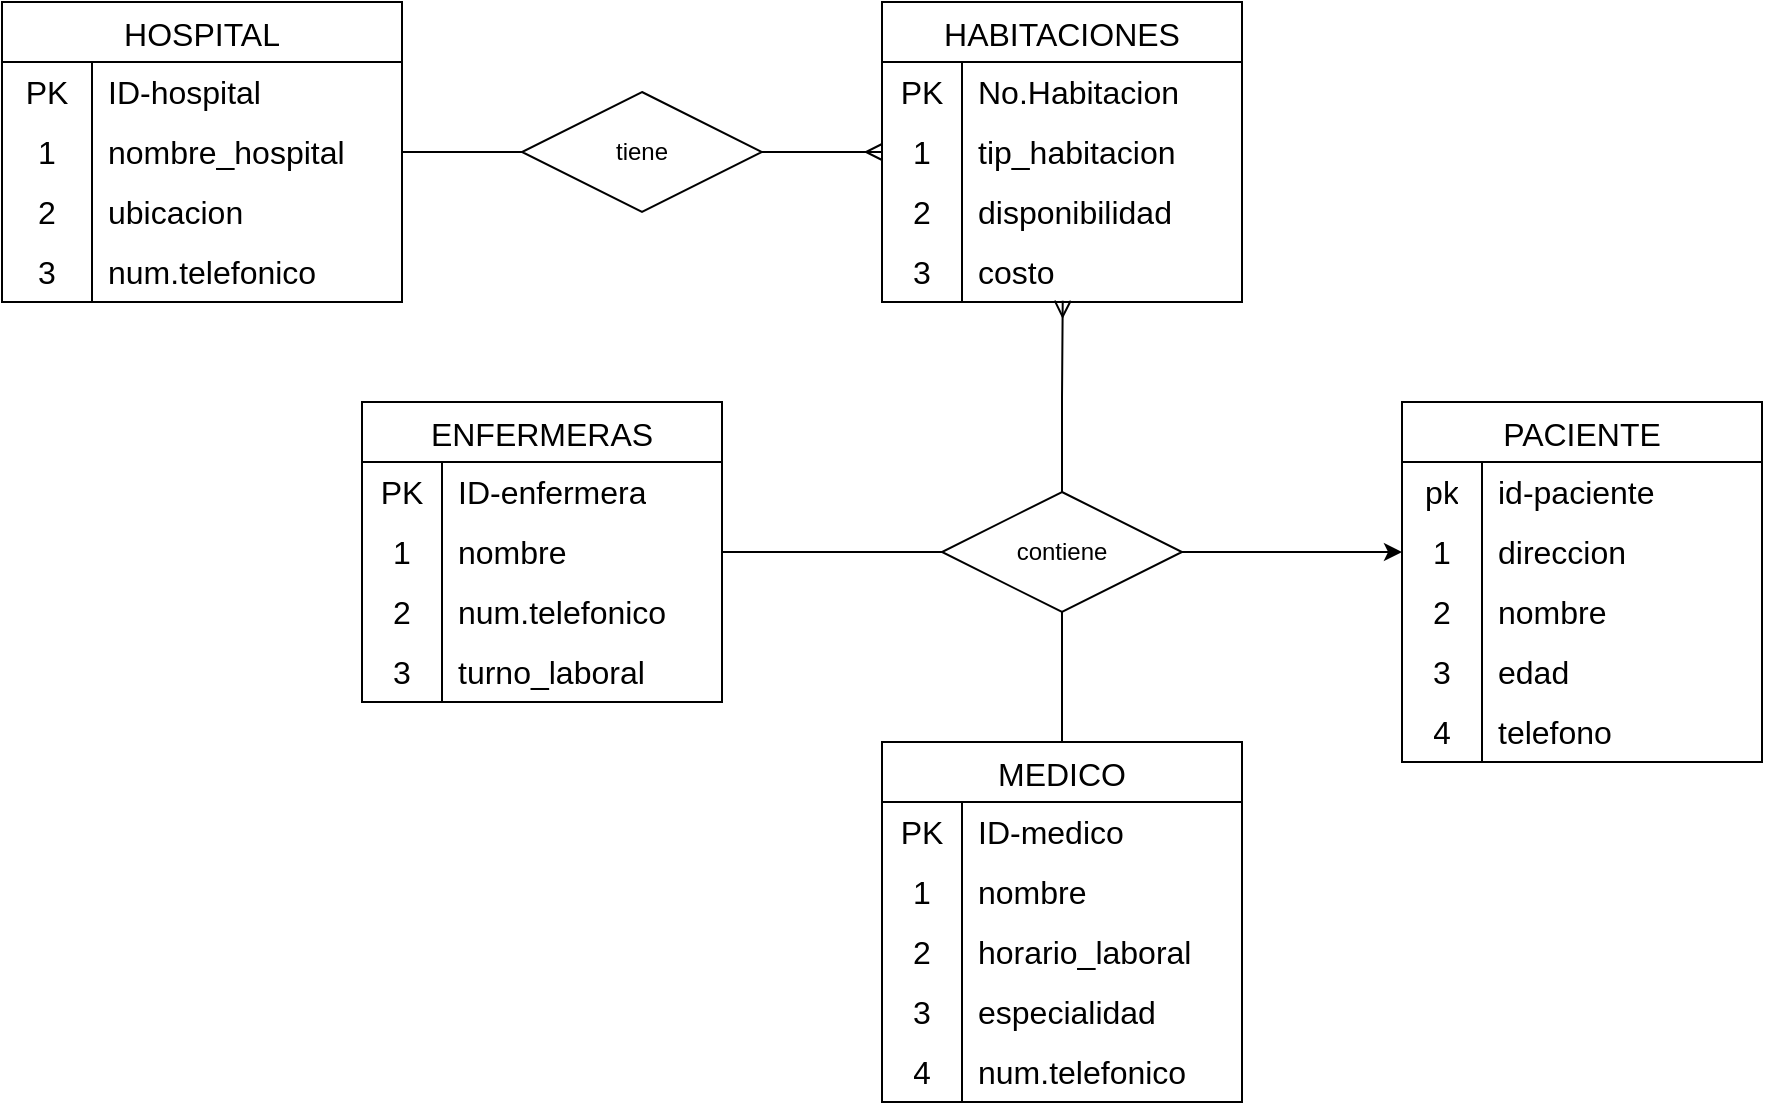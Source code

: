 <mxfile version="24.0.8" type="device">
  <diagram name="Page-1" id="c4acf3e9-155e-7222-9cf6-157b1a14988f">
    <mxGraphModel dx="1687" dy="922" grid="1" gridSize="10" guides="1" tooltips="1" connect="1" arrows="1" fold="1" page="1" pageScale="1" pageWidth="850" pageHeight="1100" background="none" math="0" shadow="0">
      <root>
        <mxCell id="0" />
        <mxCell id="1" parent="0" />
        <mxCell id="h2UM1QlrIz2Nq3GCfv_Q-13" value="HOSPITAL" style="shape=table;startSize=30;container=1;collapsible=0;childLayout=tableLayout;fixedRows=1;rowLines=0;fontStyle=0;strokeColor=default;fontSize=16;" vertex="1" parent="1">
          <mxGeometry x="80" y="120" width="200" height="150" as="geometry" />
        </mxCell>
        <mxCell id="h2UM1QlrIz2Nq3GCfv_Q-14" value="" style="shape=tableRow;horizontal=0;startSize=0;swimlaneHead=0;swimlaneBody=0;top=0;left=0;bottom=0;right=0;collapsible=0;dropTarget=0;fillColor=none;points=[[0,0.5],[1,0.5]];portConstraint=eastwest;strokeColor=inherit;fontSize=16;" vertex="1" parent="h2UM1QlrIz2Nq3GCfv_Q-13">
          <mxGeometry y="30" width="200" height="30" as="geometry" />
        </mxCell>
        <mxCell id="h2UM1QlrIz2Nq3GCfv_Q-15" value="PK" style="shape=partialRectangle;html=1;whiteSpace=wrap;connectable=0;fillColor=none;top=0;left=0;bottom=0;right=0;overflow=hidden;pointerEvents=1;strokeColor=inherit;fontSize=16;" vertex="1" parent="h2UM1QlrIz2Nq3GCfv_Q-14">
          <mxGeometry width="45" height="30" as="geometry">
            <mxRectangle width="45" height="30" as="alternateBounds" />
          </mxGeometry>
        </mxCell>
        <mxCell id="h2UM1QlrIz2Nq3GCfv_Q-16" value="ID-hospital" style="shape=partialRectangle;html=1;whiteSpace=wrap;connectable=0;fillColor=none;top=0;left=0;bottom=0;right=0;align=left;spacingLeft=6;overflow=hidden;strokeColor=inherit;fontSize=16;" vertex="1" parent="h2UM1QlrIz2Nq3GCfv_Q-14">
          <mxGeometry x="45" width="155" height="30" as="geometry">
            <mxRectangle width="155" height="30" as="alternateBounds" />
          </mxGeometry>
        </mxCell>
        <mxCell id="h2UM1QlrIz2Nq3GCfv_Q-17" value="" style="shape=tableRow;horizontal=0;startSize=0;swimlaneHead=0;swimlaneBody=0;top=0;left=0;bottom=0;right=0;collapsible=0;dropTarget=0;fillColor=none;points=[[0,0.5],[1,0.5]];portConstraint=eastwest;strokeColor=inherit;fontSize=16;" vertex="1" parent="h2UM1QlrIz2Nq3GCfv_Q-13">
          <mxGeometry y="60" width="200" height="30" as="geometry" />
        </mxCell>
        <mxCell id="h2UM1QlrIz2Nq3GCfv_Q-18" value="1" style="shape=partialRectangle;html=1;whiteSpace=wrap;connectable=0;fillColor=none;top=0;left=0;bottom=0;right=0;overflow=hidden;strokeColor=inherit;fontSize=16;" vertex="1" parent="h2UM1QlrIz2Nq3GCfv_Q-17">
          <mxGeometry width="45" height="30" as="geometry">
            <mxRectangle width="45" height="30" as="alternateBounds" />
          </mxGeometry>
        </mxCell>
        <mxCell id="h2UM1QlrIz2Nq3GCfv_Q-19" value="nombre_hospital" style="shape=partialRectangle;html=1;whiteSpace=wrap;connectable=0;fillColor=none;top=0;left=0;bottom=0;right=0;align=left;spacingLeft=6;overflow=hidden;strokeColor=inherit;fontSize=16;" vertex="1" parent="h2UM1QlrIz2Nq3GCfv_Q-17">
          <mxGeometry x="45" width="155" height="30" as="geometry">
            <mxRectangle width="155" height="30" as="alternateBounds" />
          </mxGeometry>
        </mxCell>
        <mxCell id="h2UM1QlrIz2Nq3GCfv_Q-20" value="" style="shape=tableRow;horizontal=0;startSize=0;swimlaneHead=0;swimlaneBody=0;top=0;left=0;bottom=0;right=0;collapsible=0;dropTarget=0;fillColor=none;points=[[0,0.5],[1,0.5]];portConstraint=eastwest;strokeColor=inherit;fontSize=16;" vertex="1" parent="h2UM1QlrIz2Nq3GCfv_Q-13">
          <mxGeometry y="90" width="200" height="30" as="geometry" />
        </mxCell>
        <mxCell id="h2UM1QlrIz2Nq3GCfv_Q-21" value="2" style="shape=partialRectangle;html=1;whiteSpace=wrap;connectable=0;fillColor=none;top=0;left=0;bottom=0;right=0;overflow=hidden;strokeColor=inherit;fontSize=16;" vertex="1" parent="h2UM1QlrIz2Nq3GCfv_Q-20">
          <mxGeometry width="45" height="30" as="geometry">
            <mxRectangle width="45" height="30" as="alternateBounds" />
          </mxGeometry>
        </mxCell>
        <mxCell id="h2UM1QlrIz2Nq3GCfv_Q-22" value="ubicacion" style="shape=partialRectangle;html=1;whiteSpace=wrap;connectable=0;fillColor=none;top=0;left=0;bottom=0;right=0;align=left;spacingLeft=6;overflow=hidden;strokeColor=inherit;fontSize=16;" vertex="1" parent="h2UM1QlrIz2Nq3GCfv_Q-20">
          <mxGeometry x="45" width="155" height="30" as="geometry">
            <mxRectangle width="155" height="30" as="alternateBounds" />
          </mxGeometry>
        </mxCell>
        <mxCell id="h2UM1QlrIz2Nq3GCfv_Q-24" value="" style="shape=tableRow;horizontal=0;startSize=0;swimlaneHead=0;swimlaneBody=0;top=0;left=0;bottom=0;right=0;collapsible=0;dropTarget=0;fillColor=none;points=[[0,0.5],[1,0.5]];portConstraint=eastwest;strokeColor=inherit;fontSize=16;" vertex="1" parent="h2UM1QlrIz2Nq3GCfv_Q-13">
          <mxGeometry y="120" width="200" height="30" as="geometry" />
        </mxCell>
        <mxCell id="h2UM1QlrIz2Nq3GCfv_Q-25" value="3" style="shape=partialRectangle;html=1;whiteSpace=wrap;connectable=0;fillColor=none;top=0;left=0;bottom=0;right=0;overflow=hidden;strokeColor=inherit;fontSize=16;" vertex="1" parent="h2UM1QlrIz2Nq3GCfv_Q-24">
          <mxGeometry width="45" height="30" as="geometry">
            <mxRectangle width="45" height="30" as="alternateBounds" />
          </mxGeometry>
        </mxCell>
        <mxCell id="h2UM1QlrIz2Nq3GCfv_Q-26" value="num.telefonico" style="shape=partialRectangle;html=1;whiteSpace=wrap;connectable=0;fillColor=none;top=0;left=0;bottom=0;right=0;align=left;spacingLeft=6;overflow=hidden;strokeColor=inherit;fontSize=16;" vertex="1" parent="h2UM1QlrIz2Nq3GCfv_Q-24">
          <mxGeometry x="45" width="155" height="30" as="geometry">
            <mxRectangle width="155" height="30" as="alternateBounds" />
          </mxGeometry>
        </mxCell>
        <mxCell id="h2UM1QlrIz2Nq3GCfv_Q-55" style="edgeStyle=orthogonalEdgeStyle;rounded=0;orthogonalLoop=1;jettySize=auto;html=1;entryX=0;entryY=0.5;entryDx=0;entryDy=0;endArrow=ERmany;endFill=0;" edge="1" parent="1" source="h2UM1QlrIz2Nq3GCfv_Q-40" target="h2UM1QlrIz2Nq3GCfv_Q-46">
          <mxGeometry relative="1" as="geometry" />
        </mxCell>
        <mxCell id="h2UM1QlrIz2Nq3GCfv_Q-40" value="tiene" style="shape=rhombus;perimeter=rhombusPerimeter;whiteSpace=wrap;html=1;align=center;" vertex="1" parent="1">
          <mxGeometry x="340" y="165" width="120" height="60" as="geometry" />
        </mxCell>
        <mxCell id="h2UM1QlrIz2Nq3GCfv_Q-41" style="edgeStyle=orthogonalEdgeStyle;rounded=0;orthogonalLoop=1;jettySize=auto;html=1;entryX=0;entryY=0.5;entryDx=0;entryDy=0;endArrow=none;endFill=0;" edge="1" parent="1" source="h2UM1QlrIz2Nq3GCfv_Q-17" target="h2UM1QlrIz2Nq3GCfv_Q-40">
          <mxGeometry relative="1" as="geometry" />
        </mxCell>
        <mxCell id="h2UM1QlrIz2Nq3GCfv_Q-42" value="HABITACIONES" style="shape=table;startSize=30;container=1;collapsible=0;childLayout=tableLayout;fixedRows=1;rowLines=0;fontStyle=0;strokeColor=default;fontSize=16;" vertex="1" parent="1">
          <mxGeometry x="520" y="120" width="180" height="150" as="geometry" />
        </mxCell>
        <mxCell id="h2UM1QlrIz2Nq3GCfv_Q-43" value="" style="shape=tableRow;horizontal=0;startSize=0;swimlaneHead=0;swimlaneBody=0;top=0;left=0;bottom=0;right=0;collapsible=0;dropTarget=0;fillColor=none;points=[[0,0.5],[1,0.5]];portConstraint=eastwest;strokeColor=inherit;fontSize=16;" vertex="1" parent="h2UM1QlrIz2Nq3GCfv_Q-42">
          <mxGeometry y="30" width="180" height="30" as="geometry" />
        </mxCell>
        <mxCell id="h2UM1QlrIz2Nq3GCfv_Q-44" value="PK" style="shape=partialRectangle;html=1;whiteSpace=wrap;connectable=0;fillColor=none;top=0;left=0;bottom=0;right=0;overflow=hidden;pointerEvents=1;strokeColor=inherit;fontSize=16;" vertex="1" parent="h2UM1QlrIz2Nq3GCfv_Q-43">
          <mxGeometry width="40" height="30" as="geometry">
            <mxRectangle width="40" height="30" as="alternateBounds" />
          </mxGeometry>
        </mxCell>
        <mxCell id="h2UM1QlrIz2Nq3GCfv_Q-45" value="No.Habitacion" style="shape=partialRectangle;html=1;whiteSpace=wrap;connectable=0;fillColor=none;top=0;left=0;bottom=0;right=0;align=left;spacingLeft=6;overflow=hidden;strokeColor=inherit;fontSize=16;" vertex="1" parent="h2UM1QlrIz2Nq3GCfv_Q-43">
          <mxGeometry x="40" width="140" height="30" as="geometry">
            <mxRectangle width="140" height="30" as="alternateBounds" />
          </mxGeometry>
        </mxCell>
        <mxCell id="h2UM1QlrIz2Nq3GCfv_Q-46" value="" style="shape=tableRow;horizontal=0;startSize=0;swimlaneHead=0;swimlaneBody=0;top=0;left=0;bottom=0;right=0;collapsible=0;dropTarget=0;fillColor=none;points=[[0,0.5],[1,0.5]];portConstraint=eastwest;strokeColor=inherit;fontSize=16;" vertex="1" parent="h2UM1QlrIz2Nq3GCfv_Q-42">
          <mxGeometry y="60" width="180" height="30" as="geometry" />
        </mxCell>
        <mxCell id="h2UM1QlrIz2Nq3GCfv_Q-47" value="1" style="shape=partialRectangle;html=1;whiteSpace=wrap;connectable=0;fillColor=none;top=0;left=0;bottom=0;right=0;overflow=hidden;strokeColor=inherit;fontSize=16;" vertex="1" parent="h2UM1QlrIz2Nq3GCfv_Q-46">
          <mxGeometry width="40" height="30" as="geometry">
            <mxRectangle width="40" height="30" as="alternateBounds" />
          </mxGeometry>
        </mxCell>
        <mxCell id="h2UM1QlrIz2Nq3GCfv_Q-48" value="tip_habitacion" style="shape=partialRectangle;html=1;whiteSpace=wrap;connectable=0;fillColor=none;top=0;left=0;bottom=0;right=0;align=left;spacingLeft=6;overflow=hidden;strokeColor=inherit;fontSize=16;" vertex="1" parent="h2UM1QlrIz2Nq3GCfv_Q-46">
          <mxGeometry x="40" width="140" height="30" as="geometry">
            <mxRectangle width="140" height="30" as="alternateBounds" />
          </mxGeometry>
        </mxCell>
        <mxCell id="h2UM1QlrIz2Nq3GCfv_Q-49" value="" style="shape=tableRow;horizontal=0;startSize=0;swimlaneHead=0;swimlaneBody=0;top=0;left=0;bottom=0;right=0;collapsible=0;dropTarget=0;fillColor=none;points=[[0,0.5],[1,0.5]];portConstraint=eastwest;strokeColor=inherit;fontSize=16;" vertex="1" parent="h2UM1QlrIz2Nq3GCfv_Q-42">
          <mxGeometry y="90" width="180" height="30" as="geometry" />
        </mxCell>
        <mxCell id="h2UM1QlrIz2Nq3GCfv_Q-50" value="2" style="shape=partialRectangle;html=1;whiteSpace=wrap;connectable=0;fillColor=none;top=0;left=0;bottom=0;right=0;overflow=hidden;strokeColor=inherit;fontSize=16;" vertex="1" parent="h2UM1QlrIz2Nq3GCfv_Q-49">
          <mxGeometry width="40" height="30" as="geometry">
            <mxRectangle width="40" height="30" as="alternateBounds" />
          </mxGeometry>
        </mxCell>
        <mxCell id="h2UM1QlrIz2Nq3GCfv_Q-51" value="disponibilidad" style="shape=partialRectangle;html=1;whiteSpace=wrap;connectable=0;fillColor=none;top=0;left=0;bottom=0;right=0;align=left;spacingLeft=6;overflow=hidden;strokeColor=inherit;fontSize=16;" vertex="1" parent="h2UM1QlrIz2Nq3GCfv_Q-49">
          <mxGeometry x="40" width="140" height="30" as="geometry">
            <mxRectangle width="140" height="30" as="alternateBounds" />
          </mxGeometry>
        </mxCell>
        <mxCell id="h2UM1QlrIz2Nq3GCfv_Q-52" value="" style="shape=tableRow;horizontal=0;startSize=0;swimlaneHead=0;swimlaneBody=0;top=0;left=0;bottom=0;right=0;collapsible=0;dropTarget=0;fillColor=none;points=[[0,0.5],[1,0.5]];portConstraint=eastwest;strokeColor=inherit;fontSize=16;" vertex="1" parent="h2UM1QlrIz2Nq3GCfv_Q-42">
          <mxGeometry y="120" width="180" height="30" as="geometry" />
        </mxCell>
        <mxCell id="h2UM1QlrIz2Nq3GCfv_Q-53" value="3" style="shape=partialRectangle;html=1;whiteSpace=wrap;connectable=0;fillColor=none;top=0;left=0;bottom=0;right=0;overflow=hidden;strokeColor=inherit;fontSize=16;" vertex="1" parent="h2UM1QlrIz2Nq3GCfv_Q-52">
          <mxGeometry width="40" height="30" as="geometry">
            <mxRectangle width="40" height="30" as="alternateBounds" />
          </mxGeometry>
        </mxCell>
        <mxCell id="h2UM1QlrIz2Nq3GCfv_Q-54" value="costo" style="shape=partialRectangle;html=1;whiteSpace=wrap;connectable=0;fillColor=none;top=0;left=0;bottom=0;right=0;align=left;spacingLeft=6;overflow=hidden;strokeColor=inherit;fontSize=16;" vertex="1" parent="h2UM1QlrIz2Nq3GCfv_Q-52">
          <mxGeometry x="40" width="140" height="30" as="geometry">
            <mxRectangle width="140" height="30" as="alternateBounds" />
          </mxGeometry>
        </mxCell>
        <mxCell id="h2UM1QlrIz2Nq3GCfv_Q-94" style="edgeStyle=orthogonalEdgeStyle;rounded=0;orthogonalLoop=1;jettySize=auto;html=1;entryX=1;entryY=0.5;entryDx=0;entryDy=0;endArrow=none;endFill=0;" edge="1" parent="1" source="h2UM1QlrIz2Nq3GCfv_Q-56" target="h2UM1QlrIz2Nq3GCfv_Q-82">
          <mxGeometry relative="1" as="geometry" />
        </mxCell>
        <mxCell id="h2UM1QlrIz2Nq3GCfv_Q-101" style="edgeStyle=orthogonalEdgeStyle;rounded=0;orthogonalLoop=1;jettySize=auto;html=1;entryX=0.5;entryY=0;entryDx=0;entryDy=0;endArrow=none;endFill=0;" edge="1" parent="1" source="h2UM1QlrIz2Nq3GCfv_Q-56" target="h2UM1QlrIz2Nq3GCfv_Q-58">
          <mxGeometry relative="1" as="geometry" />
        </mxCell>
        <mxCell id="h2UM1QlrIz2Nq3GCfv_Q-108" style="edgeStyle=orthogonalEdgeStyle;rounded=0;orthogonalLoop=1;jettySize=auto;html=1;entryX=0;entryY=0.5;entryDx=0;entryDy=0;" edge="1" parent="1" source="h2UM1QlrIz2Nq3GCfv_Q-56" target="h2UM1QlrIz2Nq3GCfv_Q-72">
          <mxGeometry relative="1" as="geometry" />
        </mxCell>
        <mxCell id="h2UM1QlrIz2Nq3GCfv_Q-56" value="contiene" style="shape=rhombus;perimeter=rhombusPerimeter;whiteSpace=wrap;html=1;align=center;" vertex="1" parent="1">
          <mxGeometry x="550" y="365" width="120" height="60" as="geometry" />
        </mxCell>
        <mxCell id="h2UM1QlrIz2Nq3GCfv_Q-57" style="edgeStyle=orthogonalEdgeStyle;rounded=0;orthogonalLoop=1;jettySize=auto;html=1;entryX=0.502;entryY=0.978;entryDx=0;entryDy=0;entryPerimeter=0;endArrow=ERmany;endFill=0;" edge="1" parent="1" source="h2UM1QlrIz2Nq3GCfv_Q-56" target="h2UM1QlrIz2Nq3GCfv_Q-52">
          <mxGeometry relative="1" as="geometry" />
        </mxCell>
        <mxCell id="h2UM1QlrIz2Nq3GCfv_Q-58" value="MEDICO" style="shape=table;startSize=30;container=1;collapsible=0;childLayout=tableLayout;fixedRows=1;rowLines=0;fontStyle=0;strokeColor=default;fontSize=16;" vertex="1" parent="1">
          <mxGeometry x="520" y="490" width="180" height="180" as="geometry" />
        </mxCell>
        <mxCell id="h2UM1QlrIz2Nq3GCfv_Q-59" value="" style="shape=tableRow;horizontal=0;startSize=0;swimlaneHead=0;swimlaneBody=0;top=0;left=0;bottom=0;right=0;collapsible=0;dropTarget=0;fillColor=none;points=[[0,0.5],[1,0.5]];portConstraint=eastwest;strokeColor=inherit;fontSize=16;" vertex="1" parent="h2UM1QlrIz2Nq3GCfv_Q-58">
          <mxGeometry y="30" width="180" height="30" as="geometry" />
        </mxCell>
        <mxCell id="h2UM1QlrIz2Nq3GCfv_Q-60" value="PK" style="shape=partialRectangle;html=1;whiteSpace=wrap;connectable=0;fillColor=none;top=0;left=0;bottom=0;right=0;overflow=hidden;pointerEvents=1;strokeColor=inherit;fontSize=16;" vertex="1" parent="h2UM1QlrIz2Nq3GCfv_Q-59">
          <mxGeometry width="40" height="30" as="geometry">
            <mxRectangle width="40" height="30" as="alternateBounds" />
          </mxGeometry>
        </mxCell>
        <mxCell id="h2UM1QlrIz2Nq3GCfv_Q-61" value="ID-medico" style="shape=partialRectangle;html=1;whiteSpace=wrap;connectable=0;fillColor=none;top=0;left=0;bottom=0;right=0;align=left;spacingLeft=6;overflow=hidden;strokeColor=inherit;fontSize=16;" vertex="1" parent="h2UM1QlrIz2Nq3GCfv_Q-59">
          <mxGeometry x="40" width="140" height="30" as="geometry">
            <mxRectangle width="140" height="30" as="alternateBounds" />
          </mxGeometry>
        </mxCell>
        <mxCell id="h2UM1QlrIz2Nq3GCfv_Q-62" value="" style="shape=tableRow;horizontal=0;startSize=0;swimlaneHead=0;swimlaneBody=0;top=0;left=0;bottom=0;right=0;collapsible=0;dropTarget=0;fillColor=none;points=[[0,0.5],[1,0.5]];portConstraint=eastwest;strokeColor=inherit;fontSize=16;" vertex="1" parent="h2UM1QlrIz2Nq3GCfv_Q-58">
          <mxGeometry y="60" width="180" height="30" as="geometry" />
        </mxCell>
        <mxCell id="h2UM1QlrIz2Nq3GCfv_Q-63" value="1" style="shape=partialRectangle;html=1;whiteSpace=wrap;connectable=0;fillColor=none;top=0;left=0;bottom=0;right=0;overflow=hidden;strokeColor=inherit;fontSize=16;" vertex="1" parent="h2UM1QlrIz2Nq3GCfv_Q-62">
          <mxGeometry width="40" height="30" as="geometry">
            <mxRectangle width="40" height="30" as="alternateBounds" />
          </mxGeometry>
        </mxCell>
        <mxCell id="h2UM1QlrIz2Nq3GCfv_Q-64" value="nombre&lt;span style=&quot;white-space: pre;&quot;&gt;&#x9;&lt;/span&gt;" style="shape=partialRectangle;html=1;whiteSpace=wrap;connectable=0;fillColor=none;top=0;left=0;bottom=0;right=0;align=left;spacingLeft=6;overflow=hidden;strokeColor=inherit;fontSize=16;" vertex="1" parent="h2UM1QlrIz2Nq3GCfv_Q-62">
          <mxGeometry x="40" width="140" height="30" as="geometry">
            <mxRectangle width="140" height="30" as="alternateBounds" />
          </mxGeometry>
        </mxCell>
        <mxCell id="h2UM1QlrIz2Nq3GCfv_Q-65" value="" style="shape=tableRow;horizontal=0;startSize=0;swimlaneHead=0;swimlaneBody=0;top=0;left=0;bottom=0;right=0;collapsible=0;dropTarget=0;fillColor=none;points=[[0,0.5],[1,0.5]];portConstraint=eastwest;strokeColor=inherit;fontSize=16;" vertex="1" parent="h2UM1QlrIz2Nq3GCfv_Q-58">
          <mxGeometry y="90" width="180" height="30" as="geometry" />
        </mxCell>
        <mxCell id="h2UM1QlrIz2Nq3GCfv_Q-66" value="2" style="shape=partialRectangle;html=1;whiteSpace=wrap;connectable=0;fillColor=none;top=0;left=0;bottom=0;right=0;overflow=hidden;strokeColor=inherit;fontSize=16;" vertex="1" parent="h2UM1QlrIz2Nq3GCfv_Q-65">
          <mxGeometry width="40" height="30" as="geometry">
            <mxRectangle width="40" height="30" as="alternateBounds" />
          </mxGeometry>
        </mxCell>
        <mxCell id="h2UM1QlrIz2Nq3GCfv_Q-67" value="horario_laboral" style="shape=partialRectangle;html=1;whiteSpace=wrap;connectable=0;fillColor=none;top=0;left=0;bottom=0;right=0;align=left;spacingLeft=6;overflow=hidden;strokeColor=inherit;fontSize=16;" vertex="1" parent="h2UM1QlrIz2Nq3GCfv_Q-65">
          <mxGeometry x="40" width="140" height="30" as="geometry">
            <mxRectangle width="140" height="30" as="alternateBounds" />
          </mxGeometry>
        </mxCell>
        <mxCell id="h2UM1QlrIz2Nq3GCfv_Q-95" value="" style="shape=tableRow;horizontal=0;startSize=0;swimlaneHead=0;swimlaneBody=0;top=0;left=0;bottom=0;right=0;collapsible=0;dropTarget=0;fillColor=none;points=[[0,0.5],[1,0.5]];portConstraint=eastwest;strokeColor=inherit;fontSize=16;" vertex="1" parent="h2UM1QlrIz2Nq3GCfv_Q-58">
          <mxGeometry y="120" width="180" height="30" as="geometry" />
        </mxCell>
        <mxCell id="h2UM1QlrIz2Nq3GCfv_Q-96" value="3" style="shape=partialRectangle;html=1;whiteSpace=wrap;connectable=0;fillColor=none;top=0;left=0;bottom=0;right=0;overflow=hidden;strokeColor=inherit;fontSize=16;" vertex="1" parent="h2UM1QlrIz2Nq3GCfv_Q-95">
          <mxGeometry width="40" height="30" as="geometry">
            <mxRectangle width="40" height="30" as="alternateBounds" />
          </mxGeometry>
        </mxCell>
        <mxCell id="h2UM1QlrIz2Nq3GCfv_Q-97" value="especialidad" style="shape=partialRectangle;html=1;whiteSpace=wrap;connectable=0;fillColor=none;top=0;left=0;bottom=0;right=0;align=left;spacingLeft=6;overflow=hidden;strokeColor=inherit;fontSize=16;" vertex="1" parent="h2UM1QlrIz2Nq3GCfv_Q-95">
          <mxGeometry x="40" width="140" height="30" as="geometry">
            <mxRectangle width="140" height="30" as="alternateBounds" />
          </mxGeometry>
        </mxCell>
        <mxCell id="h2UM1QlrIz2Nq3GCfv_Q-98" value="" style="shape=tableRow;horizontal=0;startSize=0;swimlaneHead=0;swimlaneBody=0;top=0;left=0;bottom=0;right=0;collapsible=0;dropTarget=0;fillColor=none;points=[[0,0.5],[1,0.5]];portConstraint=eastwest;strokeColor=inherit;fontSize=16;" vertex="1" parent="h2UM1QlrIz2Nq3GCfv_Q-58">
          <mxGeometry y="150" width="180" height="30" as="geometry" />
        </mxCell>
        <mxCell id="h2UM1QlrIz2Nq3GCfv_Q-99" value="4" style="shape=partialRectangle;html=1;whiteSpace=wrap;connectable=0;fillColor=none;top=0;left=0;bottom=0;right=0;overflow=hidden;strokeColor=inherit;fontSize=16;" vertex="1" parent="h2UM1QlrIz2Nq3GCfv_Q-98">
          <mxGeometry width="40" height="30" as="geometry">
            <mxRectangle width="40" height="30" as="alternateBounds" />
          </mxGeometry>
        </mxCell>
        <mxCell id="h2UM1QlrIz2Nq3GCfv_Q-100" value="num.telefonico" style="shape=partialRectangle;html=1;whiteSpace=wrap;connectable=0;fillColor=none;top=0;left=0;bottom=0;right=0;align=left;spacingLeft=6;overflow=hidden;strokeColor=inherit;fontSize=16;" vertex="1" parent="h2UM1QlrIz2Nq3GCfv_Q-98">
          <mxGeometry x="40" width="140" height="30" as="geometry">
            <mxRectangle width="140" height="30" as="alternateBounds" />
          </mxGeometry>
        </mxCell>
        <mxCell id="h2UM1QlrIz2Nq3GCfv_Q-68" value="PACIENTE" style="shape=table;startSize=30;container=1;collapsible=0;childLayout=tableLayout;fixedRows=1;rowLines=0;fontStyle=0;strokeColor=default;fontSize=16;" vertex="1" parent="1">
          <mxGeometry x="780" y="320" width="180" height="180" as="geometry" />
        </mxCell>
        <mxCell id="h2UM1QlrIz2Nq3GCfv_Q-69" value="" style="shape=tableRow;horizontal=0;startSize=0;swimlaneHead=0;swimlaneBody=0;top=0;left=0;bottom=0;right=0;collapsible=0;dropTarget=0;fillColor=none;points=[[0,0.5],[1,0.5]];portConstraint=eastwest;strokeColor=inherit;fontSize=16;" vertex="1" parent="h2UM1QlrIz2Nq3GCfv_Q-68">
          <mxGeometry y="30" width="180" height="30" as="geometry" />
        </mxCell>
        <mxCell id="h2UM1QlrIz2Nq3GCfv_Q-70" value="pk" style="shape=partialRectangle;html=1;whiteSpace=wrap;connectable=0;fillColor=none;top=0;left=0;bottom=0;right=0;overflow=hidden;pointerEvents=1;strokeColor=inherit;fontSize=16;" vertex="1" parent="h2UM1QlrIz2Nq3GCfv_Q-69">
          <mxGeometry width="40" height="30" as="geometry">
            <mxRectangle width="40" height="30" as="alternateBounds" />
          </mxGeometry>
        </mxCell>
        <mxCell id="h2UM1QlrIz2Nq3GCfv_Q-71" value="id-paciente" style="shape=partialRectangle;html=1;whiteSpace=wrap;connectable=0;fillColor=none;top=0;left=0;bottom=0;right=0;align=left;spacingLeft=6;overflow=hidden;strokeColor=inherit;fontSize=16;" vertex="1" parent="h2UM1QlrIz2Nq3GCfv_Q-69">
          <mxGeometry x="40" width="140" height="30" as="geometry">
            <mxRectangle width="140" height="30" as="alternateBounds" />
          </mxGeometry>
        </mxCell>
        <mxCell id="h2UM1QlrIz2Nq3GCfv_Q-72" value="" style="shape=tableRow;horizontal=0;startSize=0;swimlaneHead=0;swimlaneBody=0;top=0;left=0;bottom=0;right=0;collapsible=0;dropTarget=0;fillColor=none;points=[[0,0.5],[1,0.5]];portConstraint=eastwest;strokeColor=inherit;fontSize=16;" vertex="1" parent="h2UM1QlrIz2Nq3GCfv_Q-68">
          <mxGeometry y="60" width="180" height="30" as="geometry" />
        </mxCell>
        <mxCell id="h2UM1QlrIz2Nq3GCfv_Q-73" value="1" style="shape=partialRectangle;html=1;whiteSpace=wrap;connectable=0;fillColor=none;top=0;left=0;bottom=0;right=0;overflow=hidden;strokeColor=inherit;fontSize=16;" vertex="1" parent="h2UM1QlrIz2Nq3GCfv_Q-72">
          <mxGeometry width="40" height="30" as="geometry">
            <mxRectangle width="40" height="30" as="alternateBounds" />
          </mxGeometry>
        </mxCell>
        <mxCell id="h2UM1QlrIz2Nq3GCfv_Q-74" value="direccion" style="shape=partialRectangle;html=1;whiteSpace=wrap;connectable=0;fillColor=none;top=0;left=0;bottom=0;right=0;align=left;spacingLeft=6;overflow=hidden;strokeColor=inherit;fontSize=16;" vertex="1" parent="h2UM1QlrIz2Nq3GCfv_Q-72">
          <mxGeometry x="40" width="140" height="30" as="geometry">
            <mxRectangle width="140" height="30" as="alternateBounds" />
          </mxGeometry>
        </mxCell>
        <mxCell id="h2UM1QlrIz2Nq3GCfv_Q-75" value="" style="shape=tableRow;horizontal=0;startSize=0;swimlaneHead=0;swimlaneBody=0;top=0;left=0;bottom=0;right=0;collapsible=0;dropTarget=0;fillColor=none;points=[[0,0.5],[1,0.5]];portConstraint=eastwest;strokeColor=inherit;fontSize=16;" vertex="1" parent="h2UM1QlrIz2Nq3GCfv_Q-68">
          <mxGeometry y="90" width="180" height="30" as="geometry" />
        </mxCell>
        <mxCell id="h2UM1QlrIz2Nq3GCfv_Q-76" value="2" style="shape=partialRectangle;html=1;whiteSpace=wrap;connectable=0;fillColor=none;top=0;left=0;bottom=0;right=0;overflow=hidden;strokeColor=inherit;fontSize=16;" vertex="1" parent="h2UM1QlrIz2Nq3GCfv_Q-75">
          <mxGeometry width="40" height="30" as="geometry">
            <mxRectangle width="40" height="30" as="alternateBounds" />
          </mxGeometry>
        </mxCell>
        <mxCell id="h2UM1QlrIz2Nq3GCfv_Q-77" value="nombre" style="shape=partialRectangle;html=1;whiteSpace=wrap;connectable=0;fillColor=none;top=0;left=0;bottom=0;right=0;align=left;spacingLeft=6;overflow=hidden;strokeColor=inherit;fontSize=16;" vertex="1" parent="h2UM1QlrIz2Nq3GCfv_Q-75">
          <mxGeometry x="40" width="140" height="30" as="geometry">
            <mxRectangle width="140" height="30" as="alternateBounds" />
          </mxGeometry>
        </mxCell>
        <mxCell id="h2UM1QlrIz2Nq3GCfv_Q-102" value="" style="shape=tableRow;horizontal=0;startSize=0;swimlaneHead=0;swimlaneBody=0;top=0;left=0;bottom=0;right=0;collapsible=0;dropTarget=0;fillColor=none;points=[[0,0.5],[1,0.5]];portConstraint=eastwest;strokeColor=inherit;fontSize=16;" vertex="1" parent="h2UM1QlrIz2Nq3GCfv_Q-68">
          <mxGeometry y="120" width="180" height="30" as="geometry" />
        </mxCell>
        <mxCell id="h2UM1QlrIz2Nq3GCfv_Q-103" value="3" style="shape=partialRectangle;html=1;whiteSpace=wrap;connectable=0;fillColor=none;top=0;left=0;bottom=0;right=0;overflow=hidden;strokeColor=inherit;fontSize=16;" vertex="1" parent="h2UM1QlrIz2Nq3GCfv_Q-102">
          <mxGeometry width="40" height="30" as="geometry">
            <mxRectangle width="40" height="30" as="alternateBounds" />
          </mxGeometry>
        </mxCell>
        <mxCell id="h2UM1QlrIz2Nq3GCfv_Q-104" value="edad" style="shape=partialRectangle;html=1;whiteSpace=wrap;connectable=0;fillColor=none;top=0;left=0;bottom=0;right=0;align=left;spacingLeft=6;overflow=hidden;strokeColor=inherit;fontSize=16;" vertex="1" parent="h2UM1QlrIz2Nq3GCfv_Q-102">
          <mxGeometry x="40" width="140" height="30" as="geometry">
            <mxRectangle width="140" height="30" as="alternateBounds" />
          </mxGeometry>
        </mxCell>
        <mxCell id="h2UM1QlrIz2Nq3GCfv_Q-105" value="" style="shape=tableRow;horizontal=0;startSize=0;swimlaneHead=0;swimlaneBody=0;top=0;left=0;bottom=0;right=0;collapsible=0;dropTarget=0;fillColor=none;points=[[0,0.5],[1,0.5]];portConstraint=eastwest;strokeColor=inherit;fontSize=16;" vertex="1" parent="h2UM1QlrIz2Nq3GCfv_Q-68">
          <mxGeometry y="150" width="180" height="30" as="geometry" />
        </mxCell>
        <mxCell id="h2UM1QlrIz2Nq3GCfv_Q-106" value="4" style="shape=partialRectangle;html=1;whiteSpace=wrap;connectable=0;fillColor=none;top=0;left=0;bottom=0;right=0;overflow=hidden;strokeColor=inherit;fontSize=16;" vertex="1" parent="h2UM1QlrIz2Nq3GCfv_Q-105">
          <mxGeometry width="40" height="30" as="geometry">
            <mxRectangle width="40" height="30" as="alternateBounds" />
          </mxGeometry>
        </mxCell>
        <mxCell id="h2UM1QlrIz2Nq3GCfv_Q-107" value="telefono" style="shape=partialRectangle;html=1;whiteSpace=wrap;connectable=0;fillColor=none;top=0;left=0;bottom=0;right=0;align=left;spacingLeft=6;overflow=hidden;strokeColor=inherit;fontSize=16;" vertex="1" parent="h2UM1QlrIz2Nq3GCfv_Q-105">
          <mxGeometry x="40" width="140" height="30" as="geometry">
            <mxRectangle width="140" height="30" as="alternateBounds" />
          </mxGeometry>
        </mxCell>
        <mxCell id="h2UM1QlrIz2Nq3GCfv_Q-78" value="ENFERMERAS" style="shape=table;startSize=30;container=1;collapsible=0;childLayout=tableLayout;fixedRows=1;rowLines=0;fontStyle=0;strokeColor=default;fontSize=16;" vertex="1" parent="1">
          <mxGeometry x="260" y="320" width="180" height="150" as="geometry" />
        </mxCell>
        <mxCell id="h2UM1QlrIz2Nq3GCfv_Q-79" value="" style="shape=tableRow;horizontal=0;startSize=0;swimlaneHead=0;swimlaneBody=0;top=0;left=0;bottom=0;right=0;collapsible=0;dropTarget=0;fillColor=none;points=[[0,0.5],[1,0.5]];portConstraint=eastwest;strokeColor=inherit;fontSize=16;" vertex="1" parent="h2UM1QlrIz2Nq3GCfv_Q-78">
          <mxGeometry y="30" width="180" height="30" as="geometry" />
        </mxCell>
        <mxCell id="h2UM1QlrIz2Nq3GCfv_Q-80" value="PK" style="shape=partialRectangle;html=1;whiteSpace=wrap;connectable=0;fillColor=none;top=0;left=0;bottom=0;right=0;overflow=hidden;pointerEvents=1;strokeColor=inherit;fontSize=16;" vertex="1" parent="h2UM1QlrIz2Nq3GCfv_Q-79">
          <mxGeometry width="40" height="30" as="geometry">
            <mxRectangle width="40" height="30" as="alternateBounds" />
          </mxGeometry>
        </mxCell>
        <mxCell id="h2UM1QlrIz2Nq3GCfv_Q-81" value="ID-enfermera" style="shape=partialRectangle;html=1;whiteSpace=wrap;connectable=0;fillColor=none;top=0;left=0;bottom=0;right=0;align=left;spacingLeft=6;overflow=hidden;strokeColor=inherit;fontSize=16;" vertex="1" parent="h2UM1QlrIz2Nq3GCfv_Q-79">
          <mxGeometry x="40" width="140" height="30" as="geometry">
            <mxRectangle width="140" height="30" as="alternateBounds" />
          </mxGeometry>
        </mxCell>
        <mxCell id="h2UM1QlrIz2Nq3GCfv_Q-82" value="" style="shape=tableRow;horizontal=0;startSize=0;swimlaneHead=0;swimlaneBody=0;top=0;left=0;bottom=0;right=0;collapsible=0;dropTarget=0;fillColor=none;points=[[0,0.5],[1,0.5]];portConstraint=eastwest;strokeColor=inherit;fontSize=16;" vertex="1" parent="h2UM1QlrIz2Nq3GCfv_Q-78">
          <mxGeometry y="60" width="180" height="30" as="geometry" />
        </mxCell>
        <mxCell id="h2UM1QlrIz2Nq3GCfv_Q-83" value="1" style="shape=partialRectangle;html=1;whiteSpace=wrap;connectable=0;fillColor=none;top=0;left=0;bottom=0;right=0;overflow=hidden;strokeColor=inherit;fontSize=16;" vertex="1" parent="h2UM1QlrIz2Nq3GCfv_Q-82">
          <mxGeometry width="40" height="30" as="geometry">
            <mxRectangle width="40" height="30" as="alternateBounds" />
          </mxGeometry>
        </mxCell>
        <mxCell id="h2UM1QlrIz2Nq3GCfv_Q-84" value="nombre" style="shape=partialRectangle;html=1;whiteSpace=wrap;connectable=0;fillColor=none;top=0;left=0;bottom=0;right=0;align=left;spacingLeft=6;overflow=hidden;strokeColor=inherit;fontSize=16;" vertex="1" parent="h2UM1QlrIz2Nq3GCfv_Q-82">
          <mxGeometry x="40" width="140" height="30" as="geometry">
            <mxRectangle width="140" height="30" as="alternateBounds" />
          </mxGeometry>
        </mxCell>
        <mxCell id="h2UM1QlrIz2Nq3GCfv_Q-85" value="" style="shape=tableRow;horizontal=0;startSize=0;swimlaneHead=0;swimlaneBody=0;top=0;left=0;bottom=0;right=0;collapsible=0;dropTarget=0;fillColor=none;points=[[0,0.5],[1,0.5]];portConstraint=eastwest;strokeColor=inherit;fontSize=16;" vertex="1" parent="h2UM1QlrIz2Nq3GCfv_Q-78">
          <mxGeometry y="90" width="180" height="30" as="geometry" />
        </mxCell>
        <mxCell id="h2UM1QlrIz2Nq3GCfv_Q-86" value="2" style="shape=partialRectangle;html=1;whiteSpace=wrap;connectable=0;fillColor=none;top=0;left=0;bottom=0;right=0;overflow=hidden;strokeColor=inherit;fontSize=16;" vertex="1" parent="h2UM1QlrIz2Nq3GCfv_Q-85">
          <mxGeometry width="40" height="30" as="geometry">
            <mxRectangle width="40" height="30" as="alternateBounds" />
          </mxGeometry>
        </mxCell>
        <mxCell id="h2UM1QlrIz2Nq3GCfv_Q-87" value="num.telefonico" style="shape=partialRectangle;html=1;whiteSpace=wrap;connectable=0;fillColor=none;top=0;left=0;bottom=0;right=0;align=left;spacingLeft=6;overflow=hidden;strokeColor=inherit;fontSize=16;" vertex="1" parent="h2UM1QlrIz2Nq3GCfv_Q-85">
          <mxGeometry x="40" width="140" height="30" as="geometry">
            <mxRectangle width="140" height="30" as="alternateBounds" />
          </mxGeometry>
        </mxCell>
        <mxCell id="h2UM1QlrIz2Nq3GCfv_Q-88" value="" style="shape=tableRow;horizontal=0;startSize=0;swimlaneHead=0;swimlaneBody=0;top=0;left=0;bottom=0;right=0;collapsible=0;dropTarget=0;fillColor=none;points=[[0,0.5],[1,0.5]];portConstraint=eastwest;strokeColor=inherit;fontSize=16;" vertex="1" parent="h2UM1QlrIz2Nq3GCfv_Q-78">
          <mxGeometry y="120" width="180" height="30" as="geometry" />
        </mxCell>
        <mxCell id="h2UM1QlrIz2Nq3GCfv_Q-89" value="3" style="shape=partialRectangle;html=1;whiteSpace=wrap;connectable=0;fillColor=none;top=0;left=0;bottom=0;right=0;overflow=hidden;strokeColor=inherit;fontSize=16;" vertex="1" parent="h2UM1QlrIz2Nq3GCfv_Q-88">
          <mxGeometry width="40" height="30" as="geometry">
            <mxRectangle width="40" height="30" as="alternateBounds" />
          </mxGeometry>
        </mxCell>
        <mxCell id="h2UM1QlrIz2Nq3GCfv_Q-90" value="turno_laboral" style="shape=partialRectangle;html=1;whiteSpace=wrap;connectable=0;fillColor=none;top=0;left=0;bottom=0;right=0;align=left;spacingLeft=6;overflow=hidden;strokeColor=inherit;fontSize=16;" vertex="1" parent="h2UM1QlrIz2Nq3GCfv_Q-88">
          <mxGeometry x="40" width="140" height="30" as="geometry">
            <mxRectangle width="140" height="30" as="alternateBounds" />
          </mxGeometry>
        </mxCell>
      </root>
    </mxGraphModel>
  </diagram>
</mxfile>
